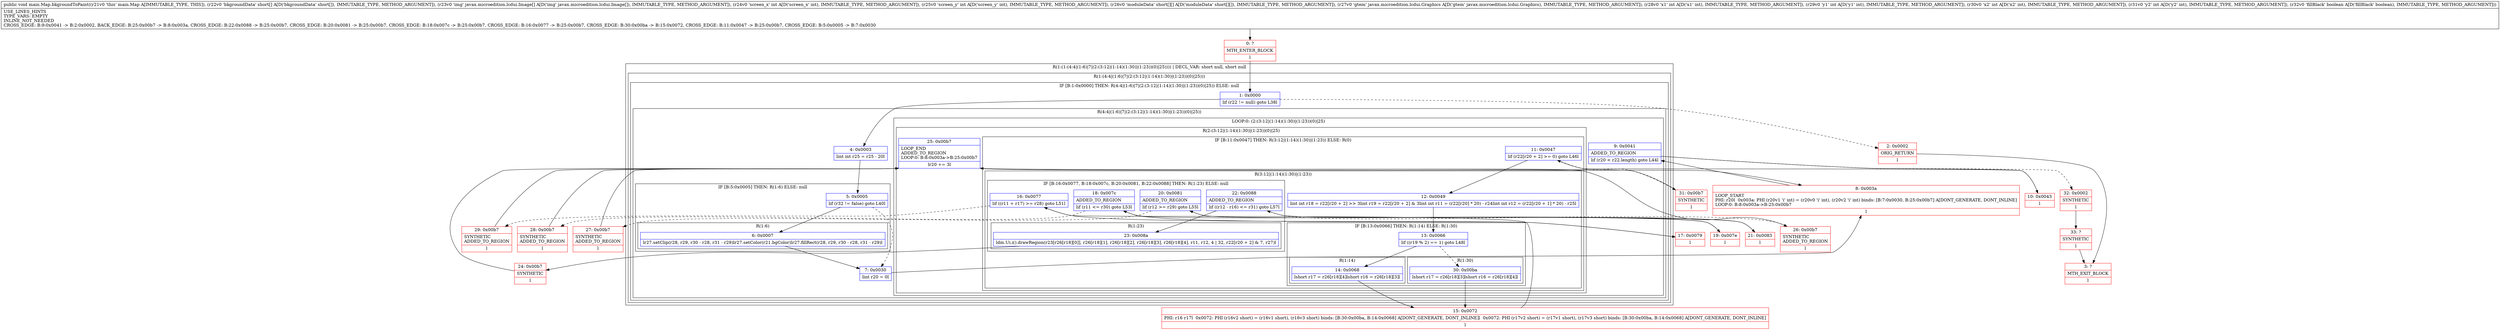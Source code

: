 digraph "CFG formain.Map.bkgroundToPaint([S[Ljavax\/microedition\/lcdui\/Image;II[[SLjavax\/microedition\/lcdui\/Graphics;IIIIZ)V" {
subgraph cluster_Region_1934813246 {
label = "R(1:(1:(4:4|(1:6)|7|(2:(3:12|(1:14)(1:30)|(1:23))(0)|25)))) | DECL_VAR: short null, short null\l";
node [shape=record,color=blue];
subgraph cluster_Region_1470227841 {
label = "R(1:(4:4|(1:6)|7|(2:(3:12|(1:14)(1:30)|(1:23))(0)|25)))";
node [shape=record,color=blue];
subgraph cluster_IfRegion_1553739279 {
label = "IF [B:1:0x0000] THEN: R(4:4|(1:6)|7|(2:(3:12|(1:14)(1:30)|(1:23))(0)|25)) ELSE: null";
node [shape=record,color=blue];
Node_1 [shape=record,label="{1\:\ 0x0000|lif (r22 != null) goto L38l}"];
subgraph cluster_Region_1166369929 {
label = "R(4:4|(1:6)|7|(2:(3:12|(1:14)(1:30)|(1:23))(0)|25))";
node [shape=record,color=blue];
Node_4 [shape=record,label="{4\:\ 0x0003|lint int r25 = r25 \- 20l}"];
subgraph cluster_IfRegion_820568056 {
label = "IF [B:5:0x0005] THEN: R(1:6) ELSE: null";
node [shape=record,color=blue];
Node_5 [shape=record,label="{5\:\ 0x0005|lif (r32 != false) goto L40l}"];
subgraph cluster_Region_1411371715 {
label = "R(1:6)";
node [shape=record,color=blue];
Node_6 [shape=record,label="{6\:\ 0x0007|lr27.setClip(r28, r29, r30 \- r28, r31 \- r29)lr27.setColor(r21.bgColor)lr27.fillRect(r28, r29, r30 \- r28, r31 \- r29)l}"];
}
}
Node_7 [shape=record,label="{7\:\ 0x0030|lint r20 = 0l}"];
subgraph cluster_LoopRegion_824186799 {
label = "LOOP:0: (2:(3:12|(1:14)(1:30)|(1:23))(0)|25)";
node [shape=record,color=blue];
Node_9 [shape=record,label="{9\:\ 0x0041|ADDED_TO_REGION\l|lif (r20 \< r22.length) goto L44l}"];
subgraph cluster_Region_1249543840 {
label = "R(2:(3:12|(1:14)(1:30)|(1:23))(0)|25)";
node [shape=record,color=blue];
subgraph cluster_IfRegion_607457866 {
label = "IF [B:11:0x0047] THEN: R(3:12|(1:14)(1:30)|(1:23)) ELSE: R(0)";
node [shape=record,color=blue];
Node_11 [shape=record,label="{11\:\ 0x0047|lif (r22[r20 + 2] \>= 0) goto L46l}"];
subgraph cluster_Region_1708112767 {
label = "R(3:12|(1:14)(1:30)|(1:23))";
node [shape=record,color=blue];
Node_12 [shape=record,label="{12\:\ 0x0049|lint int r18 = r22[r20 + 2] \>\> 3lint r19 = r22[r20 + 2] & 3lint int r11 = (r22[r20] * 20) \- r24lint int r12 = (r22[r20 + 1] * 20) \- r25l}"];
subgraph cluster_IfRegion_535796563 {
label = "IF [B:13:0x0066] THEN: R(1:14) ELSE: R(1:30)";
node [shape=record,color=blue];
Node_13 [shape=record,label="{13\:\ 0x0066|lif ((r19 % 2) == 1) goto L48l}"];
subgraph cluster_Region_227914935 {
label = "R(1:14)";
node [shape=record,color=blue];
Node_14 [shape=record,label="{14\:\ 0x0068|lshort r17 = r26[r18][4]lshort r16 = r26[r18][3]l}"];
}
subgraph cluster_Region_331643939 {
label = "R(1:30)";
node [shape=record,color=blue];
Node_30 [shape=record,label="{30\:\ 0x00ba|lshort r17 = r26[r18][3]lshort r16 = r26[r18][4]l}"];
}
}
subgraph cluster_IfRegion_1764720543 {
label = "IF [B:16:0x0077, B:18:0x007c, B:20:0x0081, B:22:0x0088] THEN: R(1:23) ELSE: null";
node [shape=record,color=blue];
Node_16 [shape=record,label="{16\:\ 0x0077|lif ((r11 + r17) \>= r28) goto L51l}"];
Node_18 [shape=record,label="{18\:\ 0x007c|ADDED_TO_REGION\l|lif (r11 \<= r30) goto L53l}"];
Node_20 [shape=record,label="{20\:\ 0x0081|ADDED_TO_REGION\l|lif (r12 \>= r29) goto L55l}"];
Node_22 [shape=record,label="{22\:\ 0x0088|ADDED_TO_REGION\l|lif ((r12 \- r16) \<= r31) goto L57l}"];
subgraph cluster_Region_1010385392 {
label = "R(1:23)";
node [shape=record,color=blue];
Node_23 [shape=record,label="{23\:\ 0x008a|ldm.Ui.i().drawRegion(r23[r26[r18][0]], r26[r18][1], r26[r18][2], r26[r18][3], r26[r18][4], r11, r12, 4 \| 32, r22[r20 + 2] & 7, r27)l}"];
}
}
}
subgraph cluster_Region_214607916 {
label = "R(0)";
node [shape=record,color=blue];
}
}
Node_25 [shape=record,label="{25\:\ 0x00b7|LOOP_END\lADDED_TO_REGION\lLOOP:0: B:8:0x003a\-\>B:25:0x00b7\l|lr20 += 3l}"];
}
}
}
}
}
}
Node_0 [shape=record,color=red,label="{0\:\ ?|MTH_ENTER_BLOCK\l|l}"];
Node_2 [shape=record,color=red,label="{2\:\ 0x0002|ORIG_RETURN\l|l}"];
Node_3 [shape=record,color=red,label="{3\:\ ?|MTH_EXIT_BLOCK\l|l}"];
Node_8 [shape=record,color=red,label="{8\:\ 0x003a|LOOP_START\lPHI: r20l  0x003a: PHI (r20v1 'i' int) = (r20v0 'i' int), (r20v2 'i' int) binds: [B:7:0x0030, B:25:0x00b7] A[DONT_GENERATE, DONT_INLINE]\lLOOP:0: B:8:0x003a\-\>B:25:0x00b7\l|l}"];
Node_10 [shape=record,color=red,label="{10\:\ 0x0043|l}"];
Node_15 [shape=record,color=red,label="{15\:\ 0x0072|PHI: r16 r17l  0x0072: PHI (r16v2 short) = (r16v1 short), (r16v3 short) binds: [B:30:0x00ba, B:14:0x0068] A[DONT_GENERATE, DONT_INLINE]l  0x0072: PHI (r17v2 short) = (r17v1 short), (r17v3 short) binds: [B:30:0x00ba, B:14:0x0068] A[DONT_GENERATE, DONT_INLINE]\l|l}"];
Node_17 [shape=record,color=red,label="{17\:\ 0x0079|l}"];
Node_19 [shape=record,color=red,label="{19\:\ 0x007e|l}"];
Node_21 [shape=record,color=red,label="{21\:\ 0x0083|l}"];
Node_24 [shape=record,color=red,label="{24\:\ 0x00b7|SYNTHETIC\l|l}"];
Node_26 [shape=record,color=red,label="{26\:\ 0x00b7|SYNTHETIC\lADDED_TO_REGION\l|l}"];
Node_27 [shape=record,color=red,label="{27\:\ 0x00b7|SYNTHETIC\lADDED_TO_REGION\l|l}"];
Node_28 [shape=record,color=red,label="{28\:\ 0x00b7|SYNTHETIC\lADDED_TO_REGION\l|l}"];
Node_29 [shape=record,color=red,label="{29\:\ 0x00b7|SYNTHETIC\lADDED_TO_REGION\l|l}"];
Node_31 [shape=record,color=red,label="{31\:\ 0x00b7|SYNTHETIC\l|l}"];
Node_32 [shape=record,color=red,label="{32\:\ 0x0002|SYNTHETIC\l|l}"];
Node_33 [shape=record,color=red,label="{33\:\ ?|SYNTHETIC\l|l}"];
MethodNode[shape=record,label="{public void main.Map.bkgroundToPaint((r21v0 'this' main.Map A[IMMUTABLE_TYPE, THIS]), (r22v0 'bkgroundData' short[] A[D('bkgroundData' short[]), IMMUTABLE_TYPE, METHOD_ARGUMENT]), (r23v0 'img' javax.microedition.lcdui.Image[] A[D('img' javax.microedition.lcdui.Image[]), IMMUTABLE_TYPE, METHOD_ARGUMENT]), (r24v0 'screen_x' int A[D('screen_x' int), IMMUTABLE_TYPE, METHOD_ARGUMENT]), (r25v0 'screen_y' int A[D('screen_y' int), IMMUTABLE_TYPE, METHOD_ARGUMENT]), (r26v0 'moduleData' short[][] A[D('moduleData' short[][]), IMMUTABLE_TYPE, METHOD_ARGUMENT]), (r27v0 'gtem' javax.microedition.lcdui.Graphics A[D('gtem' javax.microedition.lcdui.Graphics), IMMUTABLE_TYPE, METHOD_ARGUMENT]), (r28v0 'x1' int A[D('x1' int), IMMUTABLE_TYPE, METHOD_ARGUMENT]), (r29v0 'y1' int A[D('y1' int), IMMUTABLE_TYPE, METHOD_ARGUMENT]), (r30v0 'x2' int A[D('x2' int), IMMUTABLE_TYPE, METHOD_ARGUMENT]), (r31v0 'y2' int A[D('y2' int), IMMUTABLE_TYPE, METHOD_ARGUMENT]), (r32v0 'fillBlack' boolean A[D('fillBlack' boolean), IMMUTABLE_TYPE, METHOD_ARGUMENT]))  | USE_LINES_HINTS\lTYPE_VARS: EMPTY\lINLINE_NOT_NEEDED\lCROSS_EDGE: B:9:0x0041 \-\> B:2:0x0002, BACK_EDGE: B:25:0x00b7 \-\> B:8:0x003a, CROSS_EDGE: B:22:0x0088 \-\> B:25:0x00b7, CROSS_EDGE: B:20:0x0081 \-\> B:25:0x00b7, CROSS_EDGE: B:18:0x007c \-\> B:25:0x00b7, CROSS_EDGE: B:16:0x0077 \-\> B:25:0x00b7, CROSS_EDGE: B:30:0x00ba \-\> B:15:0x0072, CROSS_EDGE: B:11:0x0047 \-\> B:25:0x00b7, CROSS_EDGE: B:5:0x0005 \-\> B:7:0x0030\l}"];
MethodNode -> Node_0;
Node_1 -> Node_2[style=dashed];
Node_1 -> Node_4;
Node_4 -> Node_5;
Node_5 -> Node_6;
Node_5 -> Node_7[style=dashed];
Node_6 -> Node_7;
Node_7 -> Node_8;
Node_9 -> Node_10;
Node_9 -> Node_32[style=dashed];
Node_11 -> Node_12;
Node_11 -> Node_31[style=dashed];
Node_12 -> Node_13;
Node_13 -> Node_14;
Node_13 -> Node_30[style=dashed];
Node_14 -> Node_15;
Node_30 -> Node_15;
Node_16 -> Node_17;
Node_16 -> Node_29[style=dashed];
Node_18 -> Node_19;
Node_18 -> Node_28[style=dashed];
Node_20 -> Node_21;
Node_20 -> Node_27[style=dashed];
Node_22 -> Node_23;
Node_22 -> Node_26[style=dashed];
Node_23 -> Node_24;
Node_25 -> Node_8;
Node_0 -> Node_1;
Node_2 -> Node_3;
Node_8 -> Node_9;
Node_10 -> Node_11;
Node_15 -> Node_16;
Node_17 -> Node_18;
Node_19 -> Node_20;
Node_21 -> Node_22;
Node_24 -> Node_25;
Node_26 -> Node_25;
Node_27 -> Node_25;
Node_28 -> Node_25;
Node_29 -> Node_25;
Node_31 -> Node_25;
Node_32 -> Node_33;
Node_33 -> Node_3;
}

